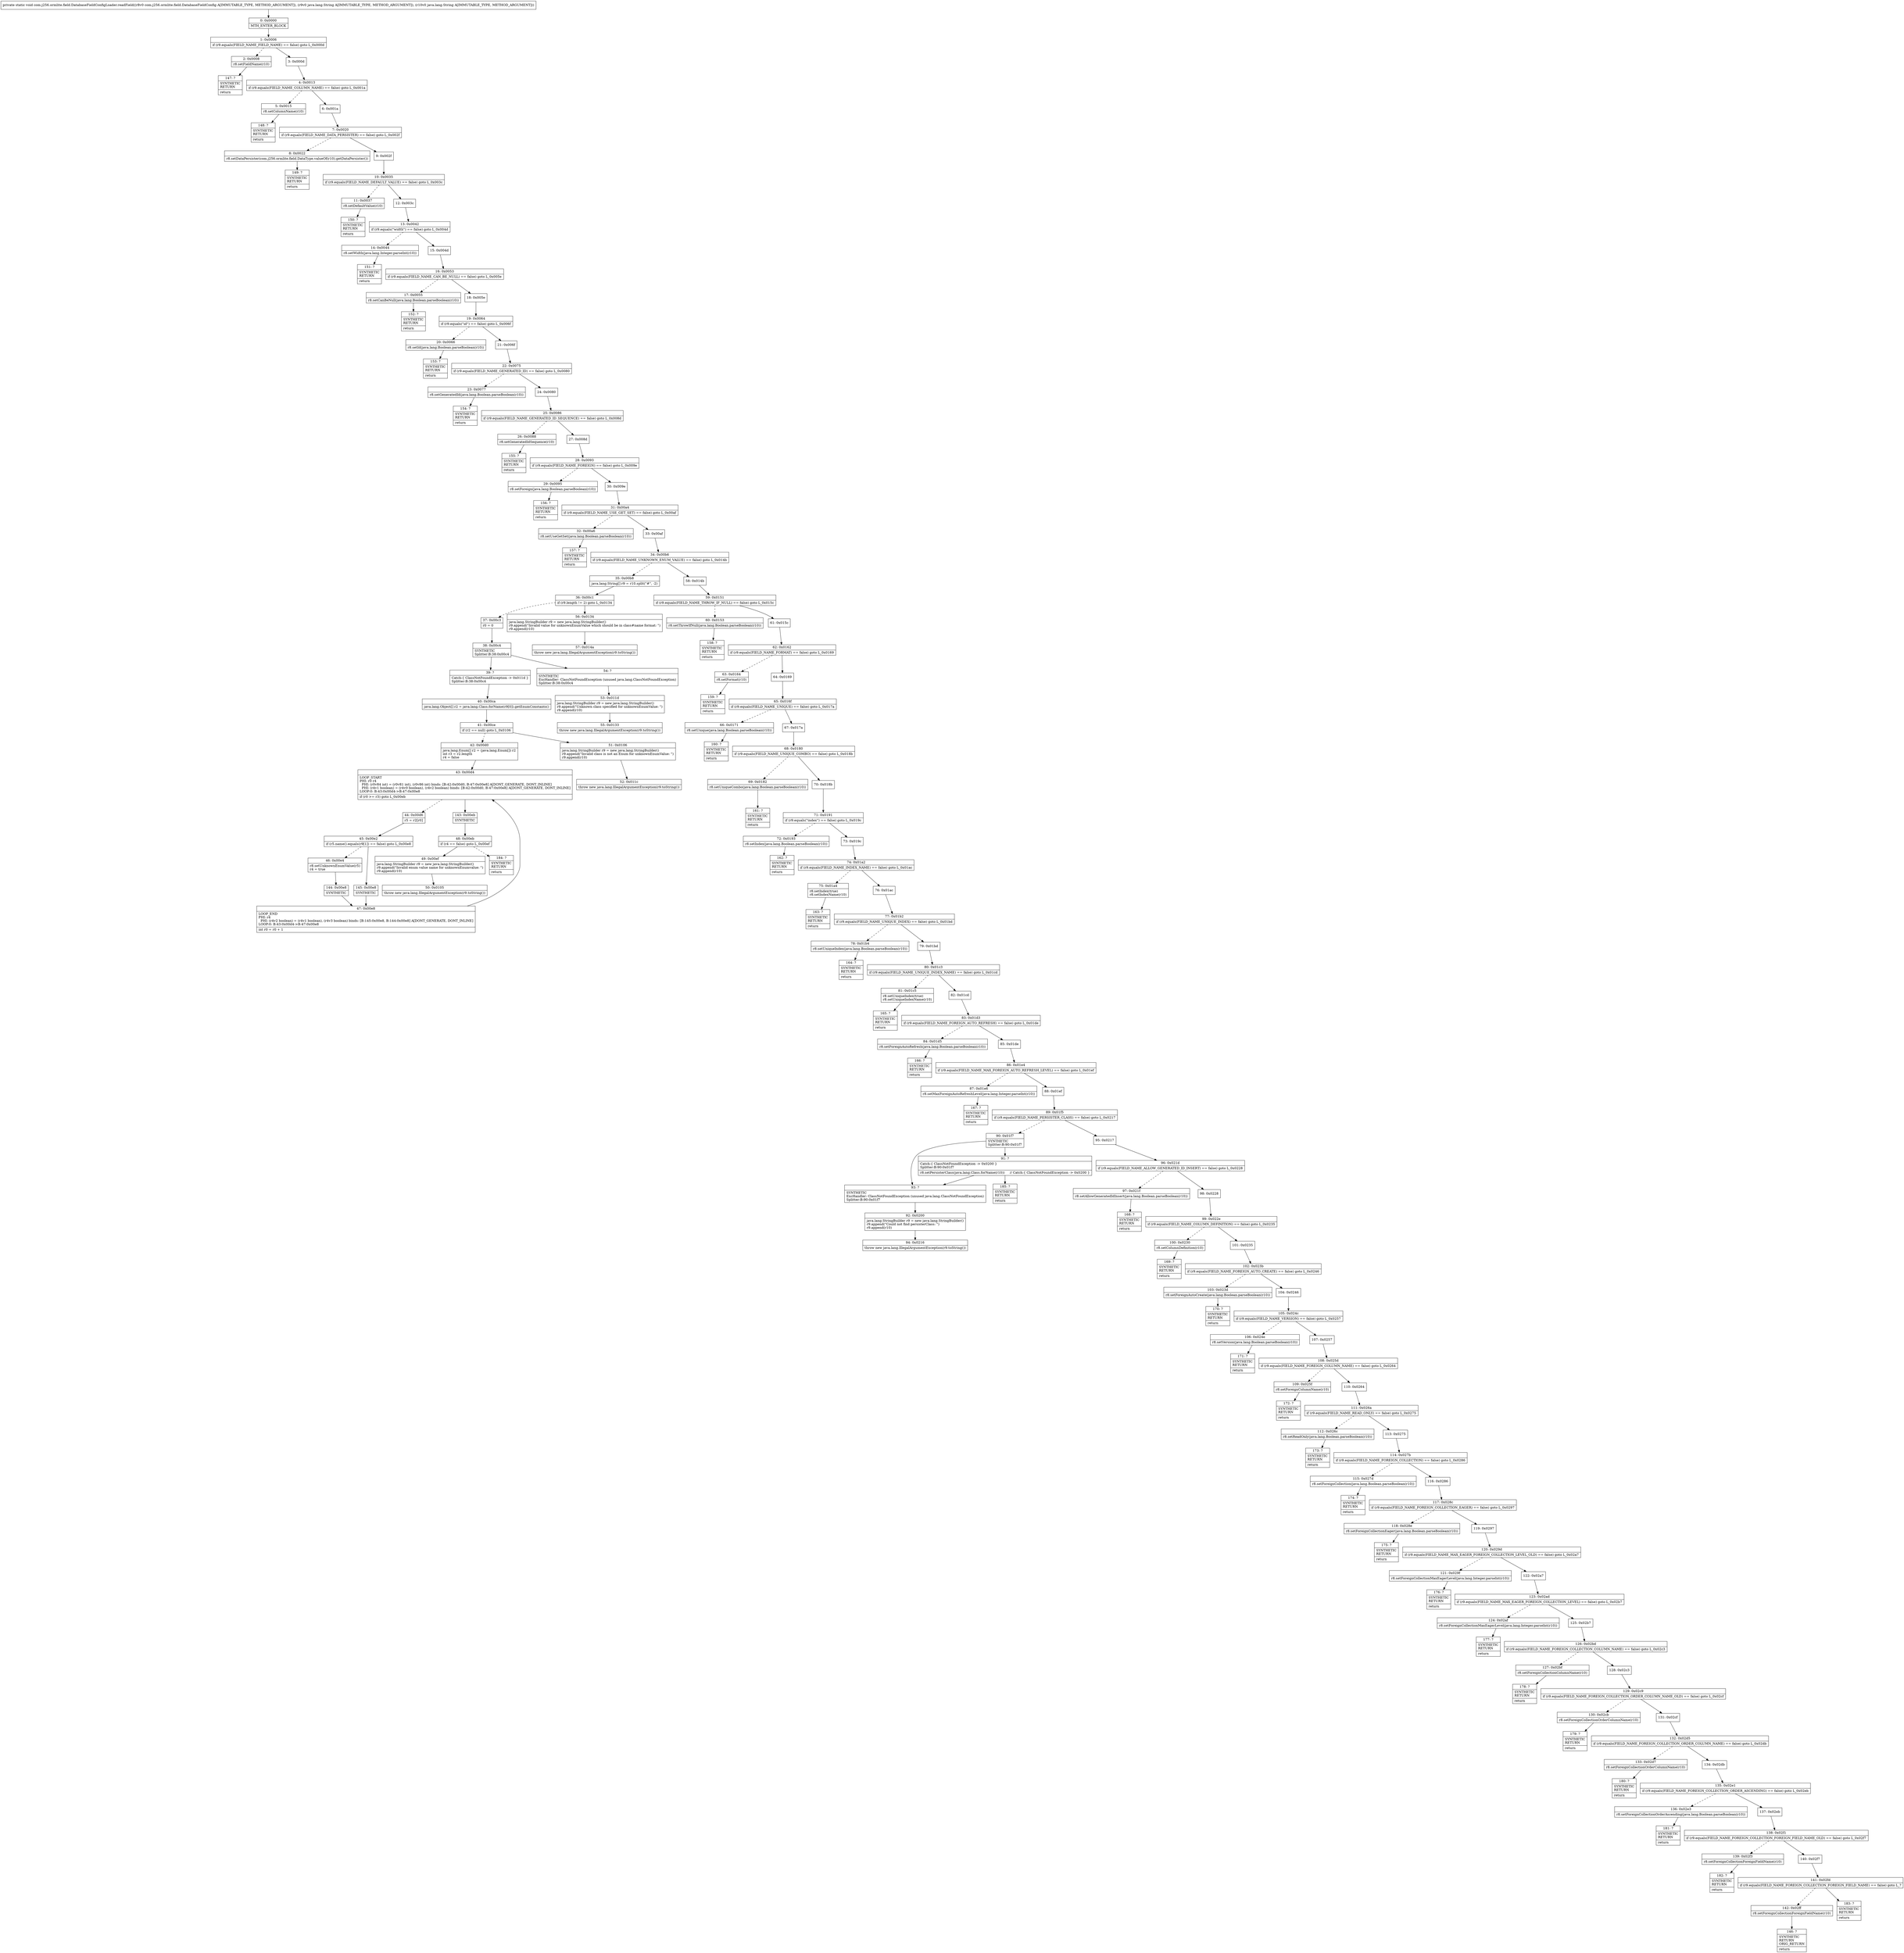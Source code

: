 digraph "CFG forcom.j256.ormlite.field.DatabaseFieldConfigLoader.readField(Lcom\/j256\/ormlite\/field\/DatabaseFieldConfig;Ljava\/lang\/String;Ljava\/lang\/String;)V" {
Node_0 [shape=record,label="{0\:\ 0x0000|MTH_ENTER_BLOCK\l}"];
Node_1 [shape=record,label="{1\:\ 0x0006|if (r9.equals(FIELD_NAME_FIELD_NAME) == false) goto L_0x000d\l}"];
Node_2 [shape=record,label="{2\:\ 0x0008|r8.setFieldName(r10)\l}"];
Node_3 [shape=record,label="{3\:\ 0x000d}"];
Node_4 [shape=record,label="{4\:\ 0x0013|if (r9.equals(FIELD_NAME_COLUMN_NAME) == false) goto L_0x001a\l}"];
Node_5 [shape=record,label="{5\:\ 0x0015|r8.setColumnName(r10)\l}"];
Node_6 [shape=record,label="{6\:\ 0x001a}"];
Node_7 [shape=record,label="{7\:\ 0x0020|if (r9.equals(FIELD_NAME_DATA_PERSISTER) == false) goto L_0x002f\l}"];
Node_8 [shape=record,label="{8\:\ 0x0022|r8.setDataPersister(com.j256.ormlite.field.DataType.valueOf(r10).getDataPersister())\l}"];
Node_9 [shape=record,label="{9\:\ 0x002f}"];
Node_10 [shape=record,label="{10\:\ 0x0035|if (r9.equals(FIELD_NAME_DEFAULT_VALUE) == false) goto L_0x003c\l}"];
Node_11 [shape=record,label="{11\:\ 0x0037|r8.setDefaultValue(r10)\l}"];
Node_12 [shape=record,label="{12\:\ 0x003c}"];
Node_13 [shape=record,label="{13\:\ 0x0042|if (r9.equals(\"width\") == false) goto L_0x004d\l}"];
Node_14 [shape=record,label="{14\:\ 0x0044|r8.setWidth(java.lang.Integer.parseInt(r10))\l}"];
Node_15 [shape=record,label="{15\:\ 0x004d}"];
Node_16 [shape=record,label="{16\:\ 0x0053|if (r9.equals(FIELD_NAME_CAN_BE_NULL) == false) goto L_0x005e\l}"];
Node_17 [shape=record,label="{17\:\ 0x0055|r8.setCanBeNull(java.lang.Boolean.parseBoolean(r10))\l}"];
Node_18 [shape=record,label="{18\:\ 0x005e}"];
Node_19 [shape=record,label="{19\:\ 0x0064|if (r9.equals(\"id\") == false) goto L_0x006f\l}"];
Node_20 [shape=record,label="{20\:\ 0x0066|r8.setId(java.lang.Boolean.parseBoolean(r10))\l}"];
Node_21 [shape=record,label="{21\:\ 0x006f}"];
Node_22 [shape=record,label="{22\:\ 0x0075|if (r9.equals(FIELD_NAME_GENERATED_ID) == false) goto L_0x0080\l}"];
Node_23 [shape=record,label="{23\:\ 0x0077|r8.setGeneratedId(java.lang.Boolean.parseBoolean(r10))\l}"];
Node_24 [shape=record,label="{24\:\ 0x0080}"];
Node_25 [shape=record,label="{25\:\ 0x0086|if (r9.equals(FIELD_NAME_GENERATED_ID_SEQUENCE) == false) goto L_0x008d\l}"];
Node_26 [shape=record,label="{26\:\ 0x0088|r8.setGeneratedIdSequence(r10)\l}"];
Node_27 [shape=record,label="{27\:\ 0x008d}"];
Node_28 [shape=record,label="{28\:\ 0x0093|if (r9.equals(FIELD_NAME_FOREIGN) == false) goto L_0x009e\l}"];
Node_29 [shape=record,label="{29\:\ 0x0095|r8.setForeign(java.lang.Boolean.parseBoolean(r10))\l}"];
Node_30 [shape=record,label="{30\:\ 0x009e}"];
Node_31 [shape=record,label="{31\:\ 0x00a4|if (r9.equals(FIELD_NAME_USE_GET_SET) == false) goto L_0x00af\l}"];
Node_32 [shape=record,label="{32\:\ 0x00a6|r8.setUseGetSet(java.lang.Boolean.parseBoolean(r10))\l}"];
Node_33 [shape=record,label="{33\:\ 0x00af}"];
Node_34 [shape=record,label="{34\:\ 0x00b6|if (r9.equals(FIELD_NAME_UNKNOWN_ENUM_VALUE) == false) goto L_0x014b\l}"];
Node_35 [shape=record,label="{35\:\ 0x00b8|java.lang.String[] r9 = r10.split(\"#\", \-2)\l}"];
Node_36 [shape=record,label="{36\:\ 0x00c1|if (r9.length != 2) goto L_0x0134\l}"];
Node_37 [shape=record,label="{37\:\ 0x00c3|r0 = 0\l}"];
Node_38 [shape=record,label="{38\:\ 0x00c4|SYNTHETIC\lSplitter:B:38:0x00c4\l}"];
Node_39 [shape=record,label="{39\:\ ?|Catch:\{ ClassNotFoundException \-\> 0x011d \}\lSplitter:B:38:0x00c4\l}"];
Node_40 [shape=record,label="{40\:\ 0x00ca|java.lang.Object[] r2 = java.lang.Class.forName(r9[0]).getEnumConstants()\l}"];
Node_41 [shape=record,label="{41\:\ 0x00ce|if (r2 == null) goto L_0x0106\l}"];
Node_42 [shape=record,label="{42\:\ 0x00d0|java.lang.Enum[] r2 = (java.lang.Enum[]) r2\lint r3 = r2.length\lr4 = false\l}"];
Node_43 [shape=record,label="{43\:\ 0x00d4|LOOP_START\lPHI: r0 r4 \l  PHI: (r0v84 int) = (r0v81 int), (r0v86 int) binds: [B:42:0x00d0, B:47:0x00e8] A[DONT_GENERATE, DONT_INLINE]\l  PHI: (r4v1 boolean) = (r4v0 boolean), (r4v2 boolean) binds: [B:42:0x00d0, B:47:0x00e8] A[DONT_GENERATE, DONT_INLINE]\lLOOP:0: B:43:0x00d4\-\>B:47:0x00e8\l|if (r0 \>= r3) goto L_0x00eb\l}"];
Node_44 [shape=record,label="{44\:\ 0x00d6|r5 = r2[r0]\l}"];
Node_45 [shape=record,label="{45\:\ 0x00e2|if (r5.name().equals(r9[1]) == false) goto L_0x00e8\l}"];
Node_46 [shape=record,label="{46\:\ 0x00e4|r8.setUnknownEnumValue(r5)\lr4 = true\l}"];
Node_47 [shape=record,label="{47\:\ 0x00e8|LOOP_END\lPHI: r4 \l  PHI: (r4v2 boolean) = (r4v1 boolean), (r4v3 boolean) binds: [B:145:0x00e8, B:144:0x00e8] A[DONT_GENERATE, DONT_INLINE]\lLOOP:0: B:43:0x00d4\-\>B:47:0x00e8\l|int r0 = r0 + 1\l}"];
Node_48 [shape=record,label="{48\:\ 0x00eb|if (r4 == false) goto L_0x00ef\l}"];
Node_49 [shape=record,label="{49\:\ 0x00ef|java.lang.StringBuilder r9 = new java.lang.StringBuilder()\lr9.append(\"Invalid enum value name for unknownEnumvalue: \")\lr9.append(r10)\l}"];
Node_50 [shape=record,label="{50\:\ 0x0105|throw new java.lang.IllegalArgumentException(r9.toString())\l}"];
Node_51 [shape=record,label="{51\:\ 0x0106|java.lang.StringBuilder r9 = new java.lang.StringBuilder()\lr9.append(\"Invalid class is not an Enum for unknownEnumValue: \")\lr9.append(r10)\l}"];
Node_52 [shape=record,label="{52\:\ 0x011c|throw new java.lang.IllegalArgumentException(r9.toString())\l}"];
Node_53 [shape=record,label="{53\:\ 0x011d|java.lang.StringBuilder r9 = new java.lang.StringBuilder()\lr9.append(\"Unknown class specified for unknownEnumValue: \")\lr9.append(r10)\l}"];
Node_54 [shape=record,label="{54\:\ ?|SYNTHETIC\lExcHandler: ClassNotFoundException (unused java.lang.ClassNotFoundException)\lSplitter:B:38:0x00c4\l}"];
Node_55 [shape=record,label="{55\:\ 0x0133|throw new java.lang.IllegalArgumentException(r9.toString())\l}"];
Node_56 [shape=record,label="{56\:\ 0x0134|java.lang.StringBuilder r9 = new java.lang.StringBuilder()\lr9.append(\"Invalid value for unknownEnumValue which should be in class#name format: \")\lr9.append(r10)\l}"];
Node_57 [shape=record,label="{57\:\ 0x014a|throw new java.lang.IllegalArgumentException(r9.toString())\l}"];
Node_58 [shape=record,label="{58\:\ 0x014b}"];
Node_59 [shape=record,label="{59\:\ 0x0151|if (r9.equals(FIELD_NAME_THROW_IF_NULL) == false) goto L_0x015c\l}"];
Node_60 [shape=record,label="{60\:\ 0x0153|r8.setThrowIfNull(java.lang.Boolean.parseBoolean(r10))\l}"];
Node_61 [shape=record,label="{61\:\ 0x015c}"];
Node_62 [shape=record,label="{62\:\ 0x0162|if (r9.equals(FIELD_NAME_FORMAT) == false) goto L_0x0169\l}"];
Node_63 [shape=record,label="{63\:\ 0x0164|r8.setFormat(r10)\l}"];
Node_64 [shape=record,label="{64\:\ 0x0169}"];
Node_65 [shape=record,label="{65\:\ 0x016f|if (r9.equals(FIELD_NAME_UNIQUE) == false) goto L_0x017a\l}"];
Node_66 [shape=record,label="{66\:\ 0x0171|r8.setUnique(java.lang.Boolean.parseBoolean(r10))\l}"];
Node_67 [shape=record,label="{67\:\ 0x017a}"];
Node_68 [shape=record,label="{68\:\ 0x0180|if (r9.equals(FIELD_NAME_UNIQUE_COMBO) == false) goto L_0x018b\l}"];
Node_69 [shape=record,label="{69\:\ 0x0182|r8.setUniqueCombo(java.lang.Boolean.parseBoolean(r10))\l}"];
Node_70 [shape=record,label="{70\:\ 0x018b}"];
Node_71 [shape=record,label="{71\:\ 0x0191|if (r9.equals(\"index\") == false) goto L_0x019c\l}"];
Node_72 [shape=record,label="{72\:\ 0x0193|r8.setIndex(java.lang.Boolean.parseBoolean(r10))\l}"];
Node_73 [shape=record,label="{73\:\ 0x019c}"];
Node_74 [shape=record,label="{74\:\ 0x01a2|if (r9.equals(FIELD_NAME_INDEX_NAME) == false) goto L_0x01ac\l}"];
Node_75 [shape=record,label="{75\:\ 0x01a4|r8.setIndex(true)\lr8.setIndexName(r10)\l}"];
Node_76 [shape=record,label="{76\:\ 0x01ac}"];
Node_77 [shape=record,label="{77\:\ 0x01b2|if (r9.equals(FIELD_NAME_UNIQUE_INDEX) == false) goto L_0x01bd\l}"];
Node_78 [shape=record,label="{78\:\ 0x01b4|r8.setUniqueIndex(java.lang.Boolean.parseBoolean(r10))\l}"];
Node_79 [shape=record,label="{79\:\ 0x01bd}"];
Node_80 [shape=record,label="{80\:\ 0x01c3|if (r9.equals(FIELD_NAME_UNIQUE_INDEX_NAME) == false) goto L_0x01cd\l}"];
Node_81 [shape=record,label="{81\:\ 0x01c5|r8.setUniqueIndex(true)\lr8.setUniqueIndexName(r10)\l}"];
Node_82 [shape=record,label="{82\:\ 0x01cd}"];
Node_83 [shape=record,label="{83\:\ 0x01d3|if (r9.equals(FIELD_NAME_FOREIGN_AUTO_REFRESH) == false) goto L_0x01de\l}"];
Node_84 [shape=record,label="{84\:\ 0x01d5|r8.setForeignAutoRefresh(java.lang.Boolean.parseBoolean(r10))\l}"];
Node_85 [shape=record,label="{85\:\ 0x01de}"];
Node_86 [shape=record,label="{86\:\ 0x01e4|if (r9.equals(FIELD_NAME_MAX_FOREIGN_AUTO_REFRESH_LEVEL) == false) goto L_0x01ef\l}"];
Node_87 [shape=record,label="{87\:\ 0x01e6|r8.setMaxForeignAutoRefreshLevel(java.lang.Integer.parseInt(r10))\l}"];
Node_88 [shape=record,label="{88\:\ 0x01ef}"];
Node_89 [shape=record,label="{89\:\ 0x01f5|if (r9.equals(FIELD_NAME_PERSISTER_CLASS) == false) goto L_0x0217\l}"];
Node_90 [shape=record,label="{90\:\ 0x01f7|SYNTHETIC\lSplitter:B:90:0x01f7\l}"];
Node_91 [shape=record,label="{91\:\ ?|Catch:\{ ClassNotFoundException \-\> 0x0200 \}\lSplitter:B:90:0x01f7\l|r8.setPersisterClass(java.lang.Class.forName(r10))     \/\/ Catch:\{ ClassNotFoundException \-\> 0x0200 \}\l}"];
Node_92 [shape=record,label="{92\:\ 0x0200|java.lang.StringBuilder r9 = new java.lang.StringBuilder()\lr9.append(\"Could not find persisterClass: \")\lr9.append(r10)\l}"];
Node_93 [shape=record,label="{93\:\ ?|SYNTHETIC\lExcHandler: ClassNotFoundException (unused java.lang.ClassNotFoundException)\lSplitter:B:90:0x01f7\l}"];
Node_94 [shape=record,label="{94\:\ 0x0216|throw new java.lang.IllegalArgumentException(r9.toString())\l}"];
Node_95 [shape=record,label="{95\:\ 0x0217}"];
Node_96 [shape=record,label="{96\:\ 0x021d|if (r9.equals(FIELD_NAME_ALLOW_GENERATED_ID_INSERT) == false) goto L_0x0228\l}"];
Node_97 [shape=record,label="{97\:\ 0x021f|r8.setAllowGeneratedIdInsert(java.lang.Boolean.parseBoolean(r10))\l}"];
Node_98 [shape=record,label="{98\:\ 0x0228}"];
Node_99 [shape=record,label="{99\:\ 0x022e|if (r9.equals(FIELD_NAME_COLUMN_DEFINITION) == false) goto L_0x0235\l}"];
Node_100 [shape=record,label="{100\:\ 0x0230|r8.setColumnDefinition(r10)\l}"];
Node_101 [shape=record,label="{101\:\ 0x0235}"];
Node_102 [shape=record,label="{102\:\ 0x023b|if (r9.equals(FIELD_NAME_FOREIGN_AUTO_CREATE) == false) goto L_0x0246\l}"];
Node_103 [shape=record,label="{103\:\ 0x023d|r8.setForeignAutoCreate(java.lang.Boolean.parseBoolean(r10))\l}"];
Node_104 [shape=record,label="{104\:\ 0x0246}"];
Node_105 [shape=record,label="{105\:\ 0x024c|if (r9.equals(FIELD_NAME_VERSION) == false) goto L_0x0257\l}"];
Node_106 [shape=record,label="{106\:\ 0x024e|r8.setVersion(java.lang.Boolean.parseBoolean(r10))\l}"];
Node_107 [shape=record,label="{107\:\ 0x0257}"];
Node_108 [shape=record,label="{108\:\ 0x025d|if (r9.equals(FIELD_NAME_FOREIGN_COLUMN_NAME) == false) goto L_0x0264\l}"];
Node_109 [shape=record,label="{109\:\ 0x025f|r8.setForeignColumnName(r10)\l}"];
Node_110 [shape=record,label="{110\:\ 0x0264}"];
Node_111 [shape=record,label="{111\:\ 0x026a|if (r9.equals(FIELD_NAME_READ_ONLY) == false) goto L_0x0275\l}"];
Node_112 [shape=record,label="{112\:\ 0x026c|r8.setReadOnly(java.lang.Boolean.parseBoolean(r10))\l}"];
Node_113 [shape=record,label="{113\:\ 0x0275}"];
Node_114 [shape=record,label="{114\:\ 0x027b|if (r9.equals(FIELD_NAME_FOREIGN_COLLECTION) == false) goto L_0x0286\l}"];
Node_115 [shape=record,label="{115\:\ 0x027d|r8.setForeignCollection(java.lang.Boolean.parseBoolean(r10))\l}"];
Node_116 [shape=record,label="{116\:\ 0x0286}"];
Node_117 [shape=record,label="{117\:\ 0x028c|if (r9.equals(FIELD_NAME_FOREIGN_COLLECTION_EAGER) == false) goto L_0x0297\l}"];
Node_118 [shape=record,label="{118\:\ 0x028e|r8.setForeignCollectionEager(java.lang.Boolean.parseBoolean(r10))\l}"];
Node_119 [shape=record,label="{119\:\ 0x0297}"];
Node_120 [shape=record,label="{120\:\ 0x029d|if (r9.equals(FIELD_NAME_MAX_EAGER_FOREIGN_COLLECTION_LEVEL_OLD) == false) goto L_0x02a7\l}"];
Node_121 [shape=record,label="{121\:\ 0x029f|r8.setForeignCollectionMaxEagerLevel(java.lang.Integer.parseInt(r10))\l}"];
Node_122 [shape=record,label="{122\:\ 0x02a7}"];
Node_123 [shape=record,label="{123\:\ 0x02ad|if (r9.equals(FIELD_NAME_MAX_EAGER_FOREIGN_COLLECTION_LEVEL) == false) goto L_0x02b7\l}"];
Node_124 [shape=record,label="{124\:\ 0x02af|r8.setForeignCollectionMaxEagerLevel(java.lang.Integer.parseInt(r10))\l}"];
Node_125 [shape=record,label="{125\:\ 0x02b7}"];
Node_126 [shape=record,label="{126\:\ 0x02bd|if (r9.equals(FIELD_NAME_FOREIGN_COLLECTION_COLUMN_NAME) == false) goto L_0x02c3\l}"];
Node_127 [shape=record,label="{127\:\ 0x02bf|r8.setForeignCollectionColumnName(r10)\l}"];
Node_128 [shape=record,label="{128\:\ 0x02c3}"];
Node_129 [shape=record,label="{129\:\ 0x02c9|if (r9.equals(FIELD_NAME_FOREIGN_COLLECTION_ORDER_COLUMN_NAME_OLD) == false) goto L_0x02cf\l}"];
Node_130 [shape=record,label="{130\:\ 0x02cb|r8.setForeignCollectionOrderColumnName(r10)\l}"];
Node_131 [shape=record,label="{131\:\ 0x02cf}"];
Node_132 [shape=record,label="{132\:\ 0x02d5|if (r9.equals(FIELD_NAME_FOREIGN_COLLECTION_ORDER_COLUMN_NAME) == false) goto L_0x02db\l}"];
Node_133 [shape=record,label="{133\:\ 0x02d7|r8.setForeignCollectionOrderColumnName(r10)\l}"];
Node_134 [shape=record,label="{134\:\ 0x02db}"];
Node_135 [shape=record,label="{135\:\ 0x02e1|if (r9.equals(FIELD_NAME_FOREIGN_COLLECTION_ORDER_ASCENDING) == false) goto L_0x02eb\l}"];
Node_136 [shape=record,label="{136\:\ 0x02e3|r8.setForeignCollectionOrderAscending(java.lang.Boolean.parseBoolean(r10))\l}"];
Node_137 [shape=record,label="{137\:\ 0x02eb}"];
Node_138 [shape=record,label="{138\:\ 0x02f1|if (r9.equals(FIELD_NAME_FOREIGN_COLLECTION_FOREIGN_FIELD_NAME_OLD) == false) goto L_0x02f7\l}"];
Node_139 [shape=record,label="{139\:\ 0x02f3|r8.setForeignCollectionForeignFieldName(r10)\l}"];
Node_140 [shape=record,label="{140\:\ 0x02f7}"];
Node_141 [shape=record,label="{141\:\ 0x02fd|if (r9.equals(FIELD_NAME_FOREIGN_COLLECTION_FOREIGN_FIELD_NAME) == false) goto L_?\l}"];
Node_142 [shape=record,label="{142\:\ 0x02ff|r8.setForeignCollectionForeignFieldName(r10)\l}"];
Node_143 [shape=record,label="{143\:\ 0x00eb|SYNTHETIC\l}"];
Node_144 [shape=record,label="{144\:\ 0x00e8|SYNTHETIC\l}"];
Node_145 [shape=record,label="{145\:\ 0x00e8|SYNTHETIC\l}"];
Node_146 [shape=record,label="{146\:\ ?|SYNTHETIC\lRETURN\lORIG_RETURN\l|return\l}"];
Node_147 [shape=record,label="{147\:\ ?|SYNTHETIC\lRETURN\l|return\l}"];
Node_148 [shape=record,label="{148\:\ ?|SYNTHETIC\lRETURN\l|return\l}"];
Node_149 [shape=record,label="{149\:\ ?|SYNTHETIC\lRETURN\l|return\l}"];
Node_150 [shape=record,label="{150\:\ ?|SYNTHETIC\lRETURN\l|return\l}"];
Node_151 [shape=record,label="{151\:\ ?|SYNTHETIC\lRETURN\l|return\l}"];
Node_152 [shape=record,label="{152\:\ ?|SYNTHETIC\lRETURN\l|return\l}"];
Node_153 [shape=record,label="{153\:\ ?|SYNTHETIC\lRETURN\l|return\l}"];
Node_154 [shape=record,label="{154\:\ ?|SYNTHETIC\lRETURN\l|return\l}"];
Node_155 [shape=record,label="{155\:\ ?|SYNTHETIC\lRETURN\l|return\l}"];
Node_156 [shape=record,label="{156\:\ ?|SYNTHETIC\lRETURN\l|return\l}"];
Node_157 [shape=record,label="{157\:\ ?|SYNTHETIC\lRETURN\l|return\l}"];
Node_158 [shape=record,label="{158\:\ ?|SYNTHETIC\lRETURN\l|return\l}"];
Node_159 [shape=record,label="{159\:\ ?|SYNTHETIC\lRETURN\l|return\l}"];
Node_160 [shape=record,label="{160\:\ ?|SYNTHETIC\lRETURN\l|return\l}"];
Node_161 [shape=record,label="{161\:\ ?|SYNTHETIC\lRETURN\l|return\l}"];
Node_162 [shape=record,label="{162\:\ ?|SYNTHETIC\lRETURN\l|return\l}"];
Node_163 [shape=record,label="{163\:\ ?|SYNTHETIC\lRETURN\l|return\l}"];
Node_164 [shape=record,label="{164\:\ ?|SYNTHETIC\lRETURN\l|return\l}"];
Node_165 [shape=record,label="{165\:\ ?|SYNTHETIC\lRETURN\l|return\l}"];
Node_166 [shape=record,label="{166\:\ ?|SYNTHETIC\lRETURN\l|return\l}"];
Node_167 [shape=record,label="{167\:\ ?|SYNTHETIC\lRETURN\l|return\l}"];
Node_168 [shape=record,label="{168\:\ ?|SYNTHETIC\lRETURN\l|return\l}"];
Node_169 [shape=record,label="{169\:\ ?|SYNTHETIC\lRETURN\l|return\l}"];
Node_170 [shape=record,label="{170\:\ ?|SYNTHETIC\lRETURN\l|return\l}"];
Node_171 [shape=record,label="{171\:\ ?|SYNTHETIC\lRETURN\l|return\l}"];
Node_172 [shape=record,label="{172\:\ ?|SYNTHETIC\lRETURN\l|return\l}"];
Node_173 [shape=record,label="{173\:\ ?|SYNTHETIC\lRETURN\l|return\l}"];
Node_174 [shape=record,label="{174\:\ ?|SYNTHETIC\lRETURN\l|return\l}"];
Node_175 [shape=record,label="{175\:\ ?|SYNTHETIC\lRETURN\l|return\l}"];
Node_176 [shape=record,label="{176\:\ ?|SYNTHETIC\lRETURN\l|return\l}"];
Node_177 [shape=record,label="{177\:\ ?|SYNTHETIC\lRETURN\l|return\l}"];
Node_178 [shape=record,label="{178\:\ ?|SYNTHETIC\lRETURN\l|return\l}"];
Node_179 [shape=record,label="{179\:\ ?|SYNTHETIC\lRETURN\l|return\l}"];
Node_180 [shape=record,label="{180\:\ ?|SYNTHETIC\lRETURN\l|return\l}"];
Node_181 [shape=record,label="{181\:\ ?|SYNTHETIC\lRETURN\l|return\l}"];
Node_182 [shape=record,label="{182\:\ ?|SYNTHETIC\lRETURN\l|return\l}"];
Node_183 [shape=record,label="{183\:\ ?|SYNTHETIC\lRETURN\l|return\l}"];
Node_184 [shape=record,label="{184\:\ ?|SYNTHETIC\lRETURN\l|return\l}"];
Node_185 [shape=record,label="{185\:\ ?|SYNTHETIC\lRETURN\l|return\l}"];
MethodNode[shape=record,label="{private static void com.j256.ormlite.field.DatabaseFieldConfigLoader.readField((r8v0 com.j256.ormlite.field.DatabaseFieldConfig A[IMMUTABLE_TYPE, METHOD_ARGUMENT]), (r9v0 java.lang.String A[IMMUTABLE_TYPE, METHOD_ARGUMENT]), (r10v0 java.lang.String A[IMMUTABLE_TYPE, METHOD_ARGUMENT])) }"];
MethodNode -> Node_0;
Node_0 -> Node_1;
Node_1 -> Node_2[style=dashed];
Node_1 -> Node_3;
Node_2 -> Node_147;
Node_3 -> Node_4;
Node_4 -> Node_5[style=dashed];
Node_4 -> Node_6;
Node_5 -> Node_148;
Node_6 -> Node_7;
Node_7 -> Node_8[style=dashed];
Node_7 -> Node_9;
Node_8 -> Node_149;
Node_9 -> Node_10;
Node_10 -> Node_11[style=dashed];
Node_10 -> Node_12;
Node_11 -> Node_150;
Node_12 -> Node_13;
Node_13 -> Node_14[style=dashed];
Node_13 -> Node_15;
Node_14 -> Node_151;
Node_15 -> Node_16;
Node_16 -> Node_17[style=dashed];
Node_16 -> Node_18;
Node_17 -> Node_152;
Node_18 -> Node_19;
Node_19 -> Node_20[style=dashed];
Node_19 -> Node_21;
Node_20 -> Node_153;
Node_21 -> Node_22;
Node_22 -> Node_23[style=dashed];
Node_22 -> Node_24;
Node_23 -> Node_154;
Node_24 -> Node_25;
Node_25 -> Node_26[style=dashed];
Node_25 -> Node_27;
Node_26 -> Node_155;
Node_27 -> Node_28;
Node_28 -> Node_29[style=dashed];
Node_28 -> Node_30;
Node_29 -> Node_156;
Node_30 -> Node_31;
Node_31 -> Node_32[style=dashed];
Node_31 -> Node_33;
Node_32 -> Node_157;
Node_33 -> Node_34;
Node_34 -> Node_35[style=dashed];
Node_34 -> Node_58;
Node_35 -> Node_36;
Node_36 -> Node_37[style=dashed];
Node_36 -> Node_56;
Node_37 -> Node_38;
Node_38 -> Node_39;
Node_38 -> Node_54;
Node_39 -> Node_40;
Node_40 -> Node_41;
Node_41 -> Node_42[style=dashed];
Node_41 -> Node_51;
Node_42 -> Node_43;
Node_43 -> Node_44[style=dashed];
Node_43 -> Node_143;
Node_44 -> Node_45;
Node_45 -> Node_46[style=dashed];
Node_45 -> Node_145;
Node_46 -> Node_144;
Node_47 -> Node_43;
Node_48 -> Node_49;
Node_48 -> Node_184[style=dashed];
Node_49 -> Node_50;
Node_51 -> Node_52;
Node_53 -> Node_55;
Node_54 -> Node_53;
Node_56 -> Node_57;
Node_58 -> Node_59;
Node_59 -> Node_60[style=dashed];
Node_59 -> Node_61;
Node_60 -> Node_158;
Node_61 -> Node_62;
Node_62 -> Node_63[style=dashed];
Node_62 -> Node_64;
Node_63 -> Node_159;
Node_64 -> Node_65;
Node_65 -> Node_66[style=dashed];
Node_65 -> Node_67;
Node_66 -> Node_160;
Node_67 -> Node_68;
Node_68 -> Node_69[style=dashed];
Node_68 -> Node_70;
Node_69 -> Node_161;
Node_70 -> Node_71;
Node_71 -> Node_72[style=dashed];
Node_71 -> Node_73;
Node_72 -> Node_162;
Node_73 -> Node_74;
Node_74 -> Node_75[style=dashed];
Node_74 -> Node_76;
Node_75 -> Node_163;
Node_76 -> Node_77;
Node_77 -> Node_78[style=dashed];
Node_77 -> Node_79;
Node_78 -> Node_164;
Node_79 -> Node_80;
Node_80 -> Node_81[style=dashed];
Node_80 -> Node_82;
Node_81 -> Node_165;
Node_82 -> Node_83;
Node_83 -> Node_84[style=dashed];
Node_83 -> Node_85;
Node_84 -> Node_166;
Node_85 -> Node_86;
Node_86 -> Node_87[style=dashed];
Node_86 -> Node_88;
Node_87 -> Node_167;
Node_88 -> Node_89;
Node_89 -> Node_90[style=dashed];
Node_89 -> Node_95;
Node_90 -> Node_91;
Node_90 -> Node_93;
Node_91 -> Node_93;
Node_91 -> Node_185;
Node_92 -> Node_94;
Node_93 -> Node_92;
Node_95 -> Node_96;
Node_96 -> Node_97[style=dashed];
Node_96 -> Node_98;
Node_97 -> Node_168;
Node_98 -> Node_99;
Node_99 -> Node_100[style=dashed];
Node_99 -> Node_101;
Node_100 -> Node_169;
Node_101 -> Node_102;
Node_102 -> Node_103[style=dashed];
Node_102 -> Node_104;
Node_103 -> Node_170;
Node_104 -> Node_105;
Node_105 -> Node_106[style=dashed];
Node_105 -> Node_107;
Node_106 -> Node_171;
Node_107 -> Node_108;
Node_108 -> Node_109[style=dashed];
Node_108 -> Node_110;
Node_109 -> Node_172;
Node_110 -> Node_111;
Node_111 -> Node_112[style=dashed];
Node_111 -> Node_113;
Node_112 -> Node_173;
Node_113 -> Node_114;
Node_114 -> Node_115[style=dashed];
Node_114 -> Node_116;
Node_115 -> Node_174;
Node_116 -> Node_117;
Node_117 -> Node_118[style=dashed];
Node_117 -> Node_119;
Node_118 -> Node_175;
Node_119 -> Node_120;
Node_120 -> Node_121[style=dashed];
Node_120 -> Node_122;
Node_121 -> Node_176;
Node_122 -> Node_123;
Node_123 -> Node_124[style=dashed];
Node_123 -> Node_125;
Node_124 -> Node_177;
Node_125 -> Node_126;
Node_126 -> Node_127[style=dashed];
Node_126 -> Node_128;
Node_127 -> Node_178;
Node_128 -> Node_129;
Node_129 -> Node_130[style=dashed];
Node_129 -> Node_131;
Node_130 -> Node_179;
Node_131 -> Node_132;
Node_132 -> Node_133[style=dashed];
Node_132 -> Node_134;
Node_133 -> Node_180;
Node_134 -> Node_135;
Node_135 -> Node_136[style=dashed];
Node_135 -> Node_137;
Node_136 -> Node_181;
Node_137 -> Node_138;
Node_138 -> Node_139[style=dashed];
Node_138 -> Node_140;
Node_139 -> Node_182;
Node_140 -> Node_141;
Node_141 -> Node_142[style=dashed];
Node_141 -> Node_183;
Node_142 -> Node_146;
Node_143 -> Node_48;
Node_144 -> Node_47;
Node_145 -> Node_47;
}

